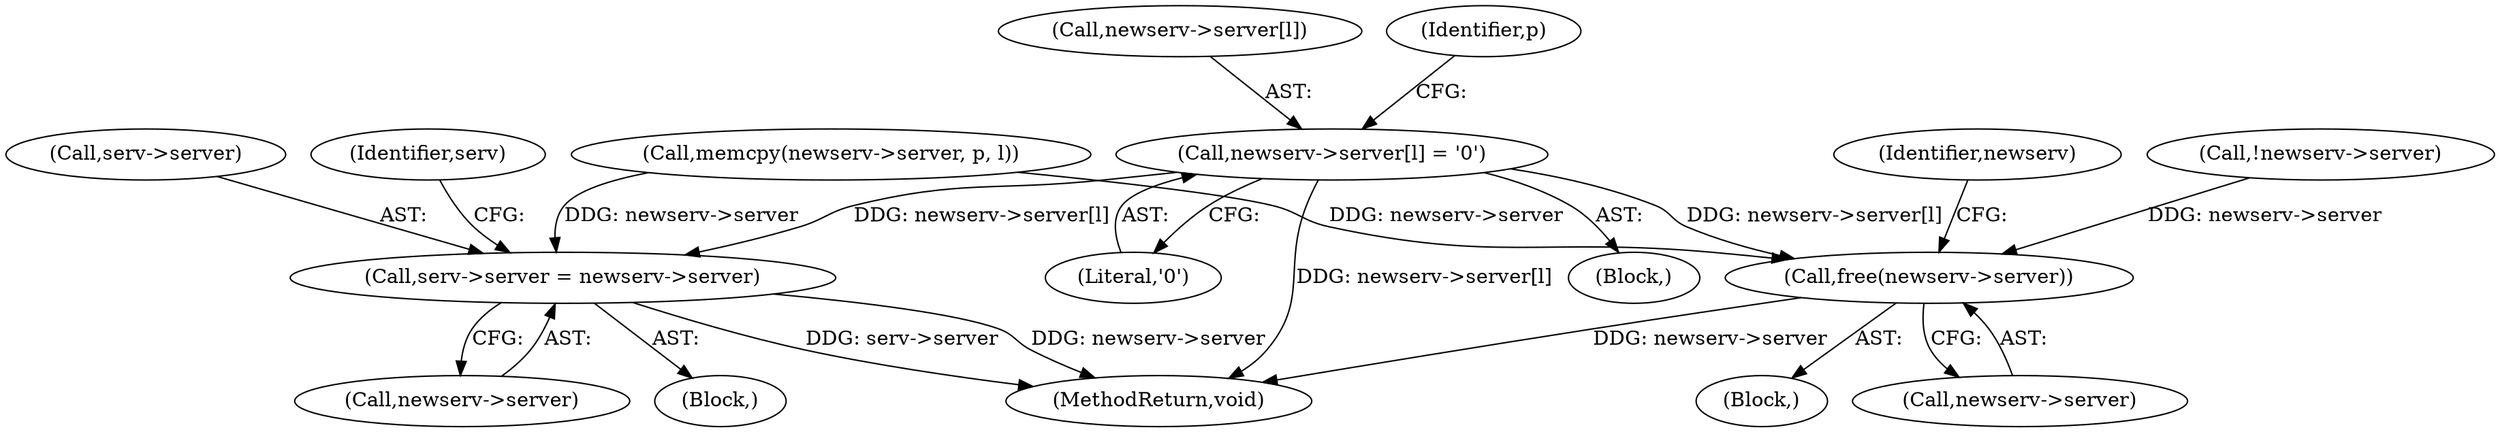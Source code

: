 digraph "0_miniupnp_b238cade9a173c6f751a34acf8ccff838a62aa47@array" {
"1000891" [label="(Call,newserv->server[l] = '\0')"];
"1001018" [label="(Call,serv->server = newserv->server)"];
"1001120" [label="(Call,free(newserv->server))"];
"1001022" [label="(Call,newserv->server)"];
"1001002" [label="(Block,)"];
"1001144" [label="(MethodReturn,void)"];
"1000257" [label="(Block,)"];
"1000897" [label="(Literal,'\0')"];
"1000885" [label="(Call,memcpy(newserv->server, p, l))"];
"1001121" [label="(Call,newserv->server)"];
"1001126" [label="(Identifier,newserv)"];
"1000876" [label="(Call,!newserv->server)"];
"1000892" [label="(Call,newserv->server[l])"];
"1000891" [label="(Call,newserv->server[l] = '\0')"];
"1001018" [label="(Call,serv->server = newserv->server)"];
"1001120" [label="(Call,free(newserv->server))"];
"1001019" [label="(Call,serv->server)"];
"1001027" [label="(Identifier,serv)"];
"1001111" [label="(Block,)"];
"1000899" [label="(Identifier,p)"];
"1000891" -> "1000257"  [label="AST: "];
"1000891" -> "1000897"  [label="CFG: "];
"1000892" -> "1000891"  [label="AST: "];
"1000897" -> "1000891"  [label="AST: "];
"1000899" -> "1000891"  [label="CFG: "];
"1000891" -> "1001144"  [label="DDG: newserv->server[l]"];
"1000891" -> "1001018"  [label="DDG: newserv->server[l]"];
"1000891" -> "1001120"  [label="DDG: newserv->server[l]"];
"1001018" -> "1001002"  [label="AST: "];
"1001018" -> "1001022"  [label="CFG: "];
"1001019" -> "1001018"  [label="AST: "];
"1001022" -> "1001018"  [label="AST: "];
"1001027" -> "1001018"  [label="CFG: "];
"1001018" -> "1001144"  [label="DDG: serv->server"];
"1001018" -> "1001144"  [label="DDG: newserv->server"];
"1000885" -> "1001018"  [label="DDG: newserv->server"];
"1001120" -> "1001111"  [label="AST: "];
"1001120" -> "1001121"  [label="CFG: "];
"1001121" -> "1001120"  [label="AST: "];
"1001126" -> "1001120"  [label="CFG: "];
"1001120" -> "1001144"  [label="DDG: newserv->server"];
"1000885" -> "1001120"  [label="DDG: newserv->server"];
"1000876" -> "1001120"  [label="DDG: newserv->server"];
}
